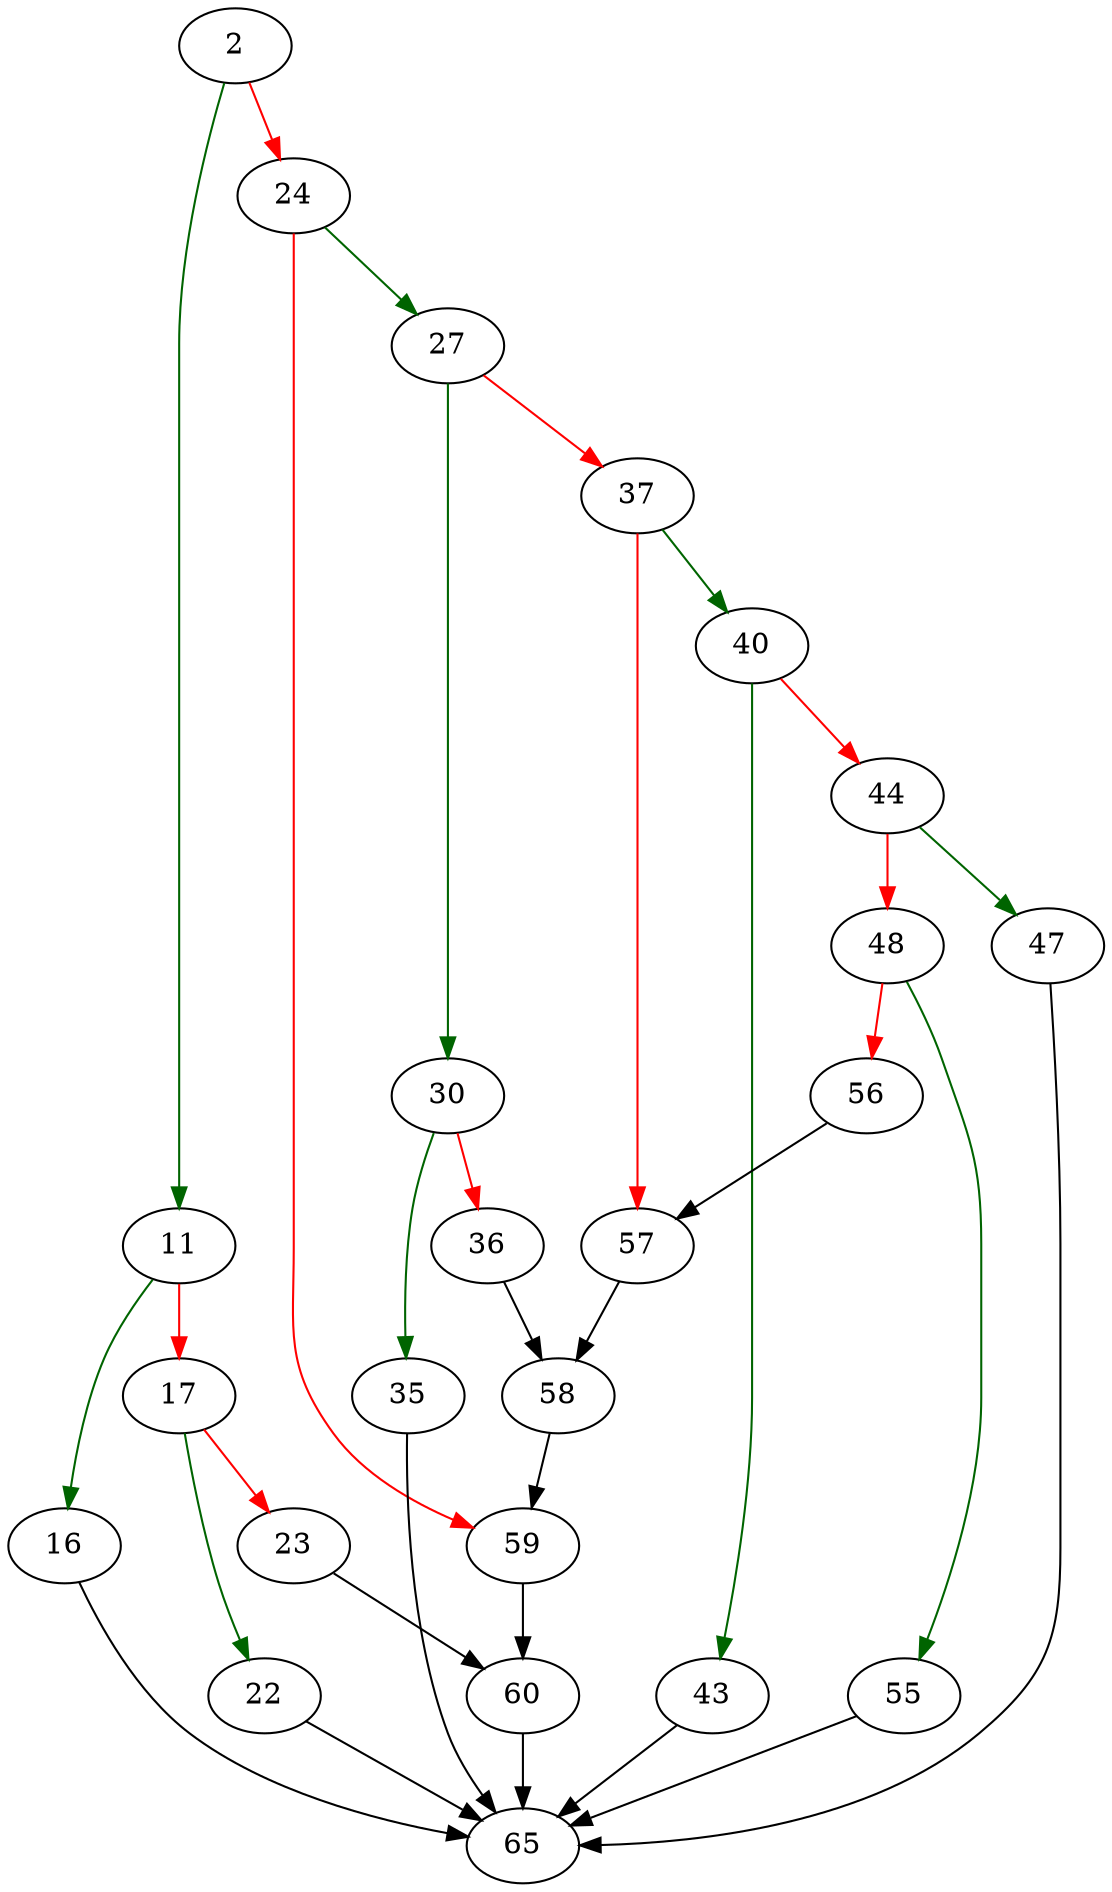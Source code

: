 strict digraph "sqlite3MulInt64" {
	// Node definitions.
	2 [entry=true];
	11;
	24;
	16;
	17;
	65;
	22;
	23;
	60;
	27;
	59;
	30;
	37;
	35;
	36;
	58;
	40;
	57;
	43;
	44;
	47;
	48;
	55;
	56;

	// Edge definitions.
	2 -> 11 [
		color=darkgreen
		cond=true
	];
	2 -> 24 [
		color=red
		cond=false
	];
	11 -> 16 [
		color=darkgreen
		cond=true
	];
	11 -> 17 [
		color=red
		cond=false
	];
	24 -> 27 [
		color=darkgreen
		cond=true
	];
	24 -> 59 [
		color=red
		cond=false
	];
	16 -> 65;
	17 -> 22 [
		color=darkgreen
		cond=true
	];
	17 -> 23 [
		color=red
		cond=false
	];
	22 -> 65;
	23 -> 60;
	60 -> 65;
	27 -> 30 [
		color=darkgreen
		cond=true
	];
	27 -> 37 [
		color=red
		cond=false
	];
	59 -> 60;
	30 -> 35 [
		color=darkgreen
		cond=true
	];
	30 -> 36 [
		color=red
		cond=false
	];
	37 -> 40 [
		color=darkgreen
		cond=true
	];
	37 -> 57 [
		color=red
		cond=false
	];
	35 -> 65;
	36 -> 58;
	58 -> 59;
	40 -> 43 [
		color=darkgreen
		cond=true
	];
	40 -> 44 [
		color=red
		cond=false
	];
	57 -> 58;
	43 -> 65;
	44 -> 47 [
		color=darkgreen
		cond=true
	];
	44 -> 48 [
		color=red
		cond=false
	];
	47 -> 65;
	48 -> 55 [
		color=darkgreen
		cond=true
	];
	48 -> 56 [
		color=red
		cond=false
	];
	55 -> 65;
	56 -> 57;
}
